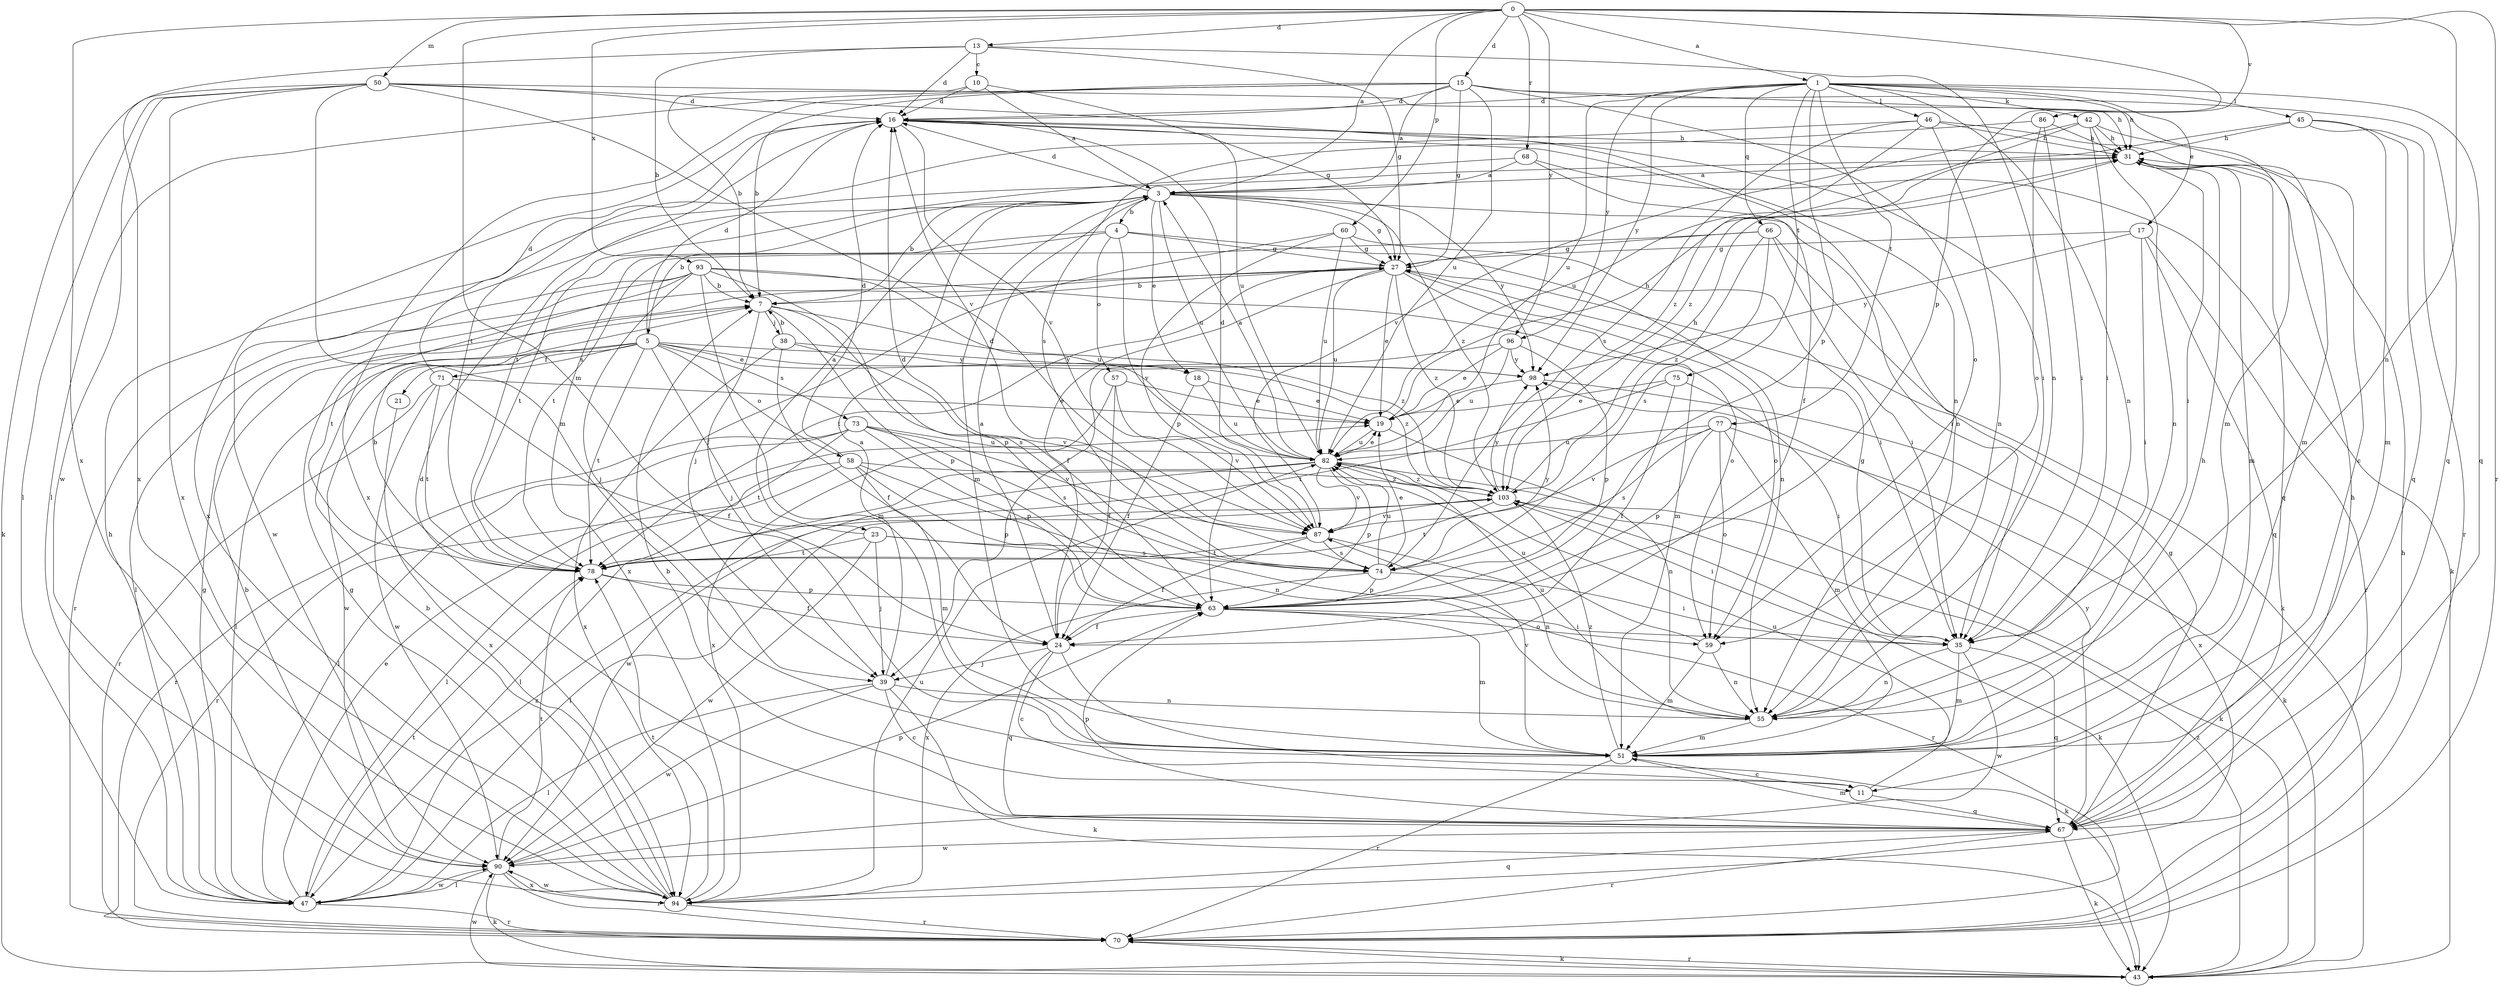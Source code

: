 strict digraph  {
0;
1;
3;
4;
5;
7;
10;
11;
13;
15;
16;
17;
18;
19;
21;
23;
24;
27;
31;
35;
38;
39;
42;
43;
45;
46;
47;
50;
51;
55;
57;
58;
59;
60;
63;
66;
67;
68;
70;
71;
73;
74;
75;
77;
78;
82;
86;
87;
90;
93;
94;
96;
98;
103;
0 -> 1  [label=a];
0 -> 3  [label=a];
0 -> 13  [label=d];
0 -> 15  [label=d];
0 -> 50  [label=m];
0 -> 51  [label=m];
0 -> 55  [label=n];
0 -> 60  [label=p];
0 -> 63  [label=p];
0 -> 68  [label=r];
0 -> 70  [label=r];
0 -> 86  [label=v];
0 -> 93  [label=x];
0 -> 94  [label=x];
0 -> 96  [label=y];
1 -> 16  [label=d];
1 -> 17  [label=e];
1 -> 31  [label=h];
1 -> 42  [label=k];
1 -> 45  [label=l];
1 -> 46  [label=l];
1 -> 55  [label=n];
1 -> 63  [label=p];
1 -> 66  [label=q];
1 -> 67  [label=q];
1 -> 75  [label=t];
1 -> 77  [label=t];
1 -> 82  [label=u];
1 -> 96  [label=y];
1 -> 98  [label=y];
3 -> 4  [label=b];
3 -> 5  [label=b];
3 -> 7  [label=b];
3 -> 16  [label=d];
3 -> 18  [label=e];
3 -> 27  [label=g];
3 -> 35  [label=i];
3 -> 51  [label=m];
3 -> 82  [label=u];
3 -> 90  [label=w];
3 -> 98  [label=y];
3 -> 103  [label=z];
4 -> 27  [label=g];
4 -> 55  [label=n];
4 -> 57  [label=o];
4 -> 78  [label=t];
4 -> 87  [label=v];
4 -> 94  [label=x];
5 -> 16  [label=d];
5 -> 18  [label=e];
5 -> 21  [label=f];
5 -> 23  [label=f];
5 -> 47  [label=l];
5 -> 58  [label=o];
5 -> 71  [label=s];
5 -> 73  [label=s];
5 -> 78  [label=t];
5 -> 90  [label=w];
5 -> 98  [label=y];
5 -> 103  [label=z];
7 -> 38  [label=j];
7 -> 39  [label=j];
7 -> 63  [label=p];
7 -> 74  [label=s];
7 -> 103  [label=z];
10 -> 3  [label=a];
10 -> 7  [label=b];
10 -> 16  [label=d];
10 -> 27  [label=g];
11 -> 67  [label=q];
11 -> 82  [label=u];
13 -> 7  [label=b];
13 -> 10  [label=c];
13 -> 16  [label=d];
13 -> 27  [label=g];
13 -> 55  [label=n];
13 -> 94  [label=x];
15 -> 3  [label=a];
15 -> 7  [label=b];
15 -> 16  [label=d];
15 -> 27  [label=g];
15 -> 47  [label=l];
15 -> 51  [label=m];
15 -> 59  [label=o];
15 -> 67  [label=q];
15 -> 82  [label=u];
15 -> 94  [label=x];
16 -> 31  [label=h];
16 -> 35  [label=i];
16 -> 55  [label=n];
16 -> 82  [label=u];
16 -> 87  [label=v];
16 -> 94  [label=x];
17 -> 27  [label=g];
17 -> 35  [label=i];
17 -> 67  [label=q];
17 -> 70  [label=r];
17 -> 98  [label=y];
18 -> 19  [label=e];
18 -> 24  [label=f];
18 -> 82  [label=u];
19 -> 31  [label=h];
19 -> 55  [label=n];
19 -> 82  [label=u];
21 -> 94  [label=x];
23 -> 3  [label=a];
23 -> 39  [label=j];
23 -> 70  [label=r];
23 -> 74  [label=s];
23 -> 78  [label=t];
23 -> 90  [label=w];
24 -> 3  [label=a];
24 -> 11  [label=c];
24 -> 39  [label=j];
24 -> 43  [label=k];
24 -> 67  [label=q];
27 -> 7  [label=b];
27 -> 19  [label=e];
27 -> 24  [label=f];
27 -> 51  [label=m];
27 -> 59  [label=o];
27 -> 78  [label=t];
27 -> 82  [label=u];
27 -> 103  [label=z];
31 -> 3  [label=a];
31 -> 35  [label=i];
31 -> 51  [label=m];
31 -> 67  [label=q];
35 -> 27  [label=g];
35 -> 51  [label=m];
35 -> 55  [label=n];
35 -> 67  [label=q];
35 -> 90  [label=w];
38 -> 7  [label=b];
38 -> 24  [label=f];
38 -> 87  [label=v];
38 -> 94  [label=x];
38 -> 98  [label=y];
39 -> 3  [label=a];
39 -> 11  [label=c];
39 -> 43  [label=k];
39 -> 47  [label=l];
39 -> 55  [label=n];
39 -> 90  [label=w];
42 -> 11  [label=c];
42 -> 31  [label=h];
42 -> 35  [label=i];
42 -> 55  [label=n];
42 -> 87  [label=v];
42 -> 103  [label=z];
43 -> 70  [label=r];
43 -> 90  [label=w];
43 -> 103  [label=z];
45 -> 31  [label=h];
45 -> 51  [label=m];
45 -> 67  [label=q];
45 -> 70  [label=r];
45 -> 82  [label=u];
46 -> 31  [label=h];
46 -> 51  [label=m];
46 -> 55  [label=n];
46 -> 74  [label=s];
46 -> 78  [label=t];
46 -> 103  [label=z];
47 -> 19  [label=e];
47 -> 27  [label=g];
47 -> 31  [label=h];
47 -> 70  [label=r];
47 -> 78  [label=t];
47 -> 90  [label=w];
47 -> 103  [label=z];
50 -> 16  [label=d];
50 -> 31  [label=h];
50 -> 43  [label=k];
50 -> 47  [label=l];
50 -> 51  [label=m];
50 -> 55  [label=n];
50 -> 87  [label=v];
50 -> 90  [label=w];
50 -> 94  [label=x];
51 -> 11  [label=c];
51 -> 31  [label=h];
51 -> 70  [label=r];
51 -> 87  [label=v];
51 -> 103  [label=z];
55 -> 51  [label=m];
55 -> 82  [label=u];
57 -> 19  [label=e];
57 -> 24  [label=f];
57 -> 87  [label=v];
57 -> 94  [label=x];
58 -> 16  [label=d];
58 -> 47  [label=l];
58 -> 51  [label=m];
58 -> 55  [label=n];
58 -> 63  [label=p];
58 -> 70  [label=r];
58 -> 103  [label=z];
59 -> 51  [label=m];
59 -> 55  [label=n];
59 -> 82  [label=u];
60 -> 27  [label=g];
60 -> 35  [label=i];
60 -> 39  [label=j];
60 -> 63  [label=p];
60 -> 82  [label=u];
63 -> 16  [label=d];
63 -> 24  [label=f];
63 -> 35  [label=i];
63 -> 51  [label=m];
63 -> 59  [label=o];
66 -> 27  [label=g];
66 -> 35  [label=i];
66 -> 43  [label=k];
66 -> 74  [label=s];
66 -> 78  [label=t];
66 -> 103  [label=z];
67 -> 7  [label=b];
67 -> 16  [label=d];
67 -> 27  [label=g];
67 -> 31  [label=h];
67 -> 43  [label=k];
67 -> 51  [label=m];
67 -> 63  [label=p];
67 -> 70  [label=r];
67 -> 90  [label=w];
67 -> 98  [label=y];
68 -> 3  [label=a];
68 -> 24  [label=f];
68 -> 43  [label=k];
68 -> 78  [label=t];
70 -> 31  [label=h];
70 -> 43  [label=k];
71 -> 16  [label=d];
71 -> 19  [label=e];
71 -> 24  [label=f];
71 -> 70  [label=r];
71 -> 78  [label=t];
71 -> 90  [label=w];
73 -> 47  [label=l];
73 -> 63  [label=p];
73 -> 70  [label=r];
73 -> 74  [label=s];
73 -> 78  [label=t];
73 -> 82  [label=u];
73 -> 87  [label=v];
74 -> 16  [label=d];
74 -> 19  [label=e];
74 -> 35  [label=i];
74 -> 63  [label=p];
74 -> 82  [label=u];
74 -> 94  [label=x];
74 -> 98  [label=y];
75 -> 19  [label=e];
75 -> 24  [label=f];
75 -> 35  [label=i];
75 -> 78  [label=t];
77 -> 43  [label=k];
77 -> 51  [label=m];
77 -> 59  [label=o];
77 -> 63  [label=p];
77 -> 74  [label=s];
77 -> 82  [label=u];
77 -> 87  [label=v];
78 -> 7  [label=b];
78 -> 24  [label=f];
78 -> 63  [label=p];
82 -> 3  [label=a];
82 -> 19  [label=e];
82 -> 43  [label=k];
82 -> 47  [label=l];
82 -> 63  [label=p];
82 -> 87  [label=v];
82 -> 90  [label=w];
82 -> 103  [label=z];
86 -> 31  [label=h];
86 -> 35  [label=i];
86 -> 59  [label=o];
86 -> 74  [label=s];
87 -> 16  [label=d];
87 -> 24  [label=f];
87 -> 55  [label=n];
87 -> 74  [label=s];
87 -> 78  [label=t];
90 -> 7  [label=b];
90 -> 43  [label=k];
90 -> 47  [label=l];
90 -> 63  [label=p];
90 -> 70  [label=r];
90 -> 78  [label=t];
90 -> 94  [label=x];
93 -> 7  [label=b];
93 -> 39  [label=j];
93 -> 47  [label=l];
93 -> 51  [label=m];
93 -> 59  [label=o];
93 -> 63  [label=p];
93 -> 70  [label=r];
93 -> 78  [label=t];
93 -> 82  [label=u];
94 -> 7  [label=b];
94 -> 27  [label=g];
94 -> 67  [label=q];
94 -> 70  [label=r];
94 -> 78  [label=t];
94 -> 82  [label=u];
94 -> 90  [label=w];
96 -> 19  [label=e];
96 -> 39  [label=j];
96 -> 63  [label=p];
96 -> 82  [label=u];
96 -> 98  [label=y];
98 -> 19  [label=e];
98 -> 94  [label=x];
103 -> 31  [label=h];
103 -> 35  [label=i];
103 -> 43  [label=k];
103 -> 47  [label=l];
103 -> 78  [label=t];
103 -> 87  [label=v];
103 -> 98  [label=y];
}
